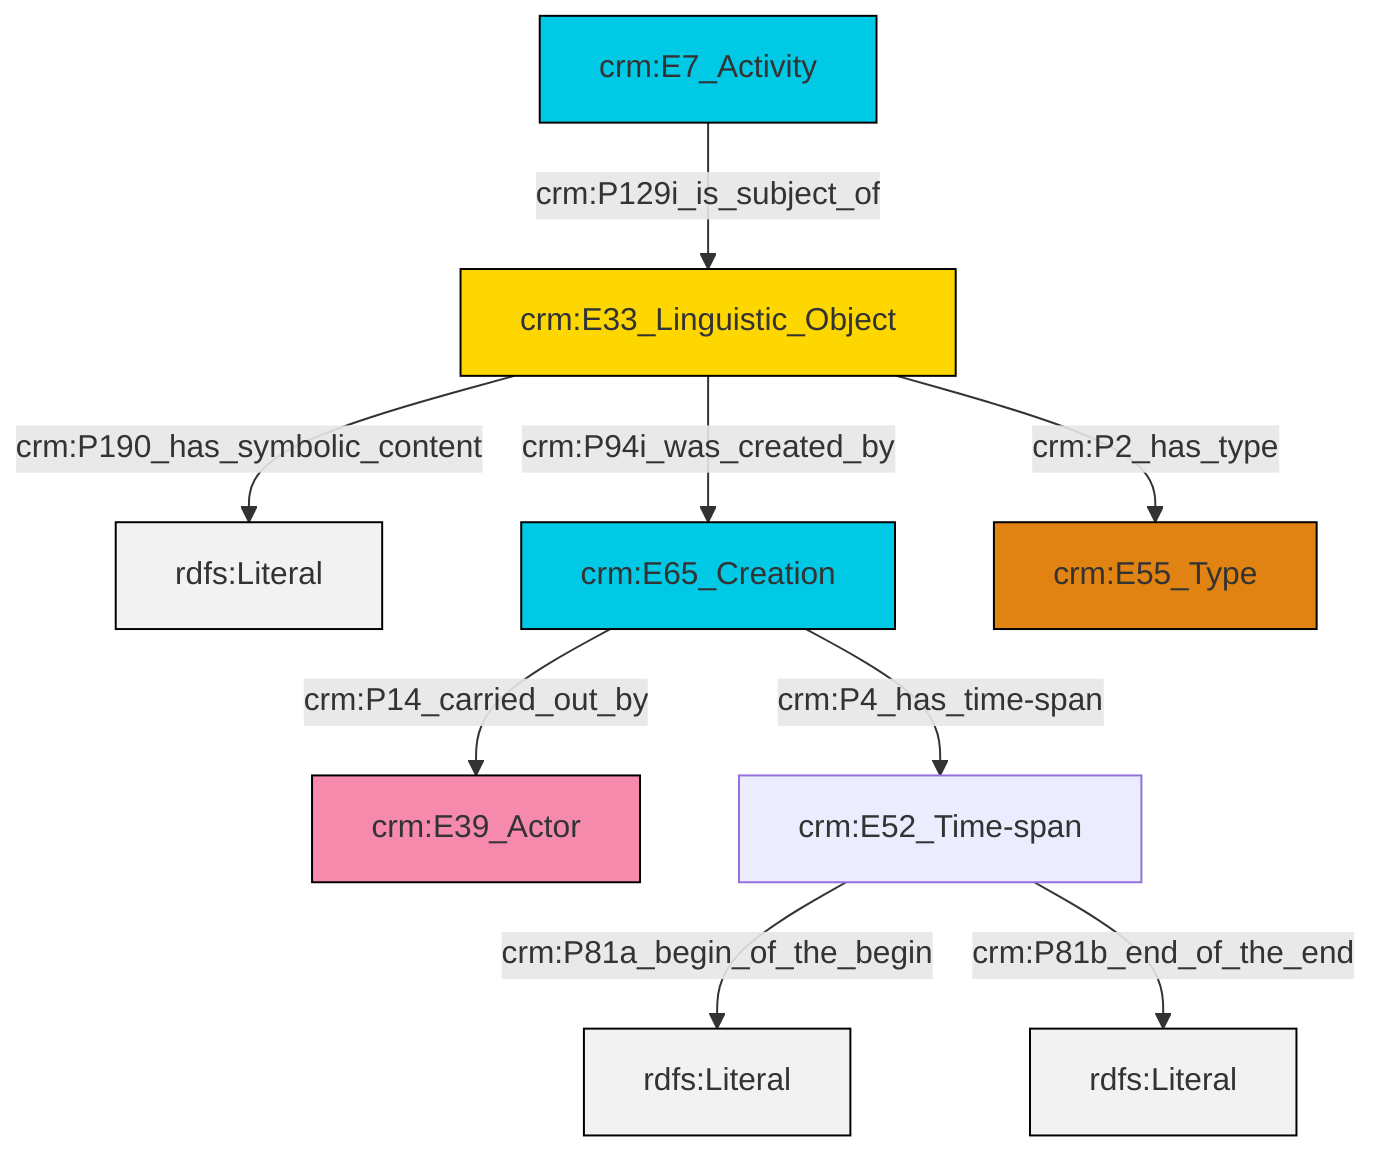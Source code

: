 graph TD
classDef Literal fill:#f2f2f2,stroke:#000000;
classDef CRM_Entity fill:#FFFFFF,stroke:#000000;
classDef Temporal_Entity fill:#00C9E6, stroke:#000000;
classDef Type fill:#E18312, stroke:#000000;
classDef Time-Span fill:#2C9C91, stroke:#000000;
classDef Appellation fill:#FFEB7F, stroke:#000000;
classDef Place fill:#008836, stroke:#000000;
classDef Persistent_Item fill:#B266B2, stroke:#000000;
classDef Conceptual_Object fill:#FFD700, stroke:#000000;
classDef Physical_Thing fill:#D2B48C, stroke:#000000;
classDef Actor fill:#f58aad, stroke:#000000;
classDef PC_Classes fill:#4ce600, stroke:#000000;
classDef Multi fill:#cccccc,stroke:#000000;

0["crm:E33_Linguistic_Object"]:::Conceptual_Object -->|crm:P190_has_symbolic_content| 1[rdfs:Literal]:::Literal
0["crm:E33_Linguistic_Object"]:::Conceptual_Object -->|crm:P94i_was_created_by| 2["crm:E65_Creation"]:::Temporal_Entity
0["crm:E33_Linguistic_Object"]:::Conceptual_Object -->|crm:P2_has_type| 3["crm:E55_Type"]:::Type
5["crm:E7_Activity"]:::Temporal_Entity -->|crm:P129i_is_subject_of| 0["crm:E33_Linguistic_Object"]:::Conceptual_Object
2["crm:E65_Creation"]:::Temporal_Entity -->|crm:P14_carried_out_by| 6["crm:E39_Actor"]:::Actor
7["crm:E52_Time-span"]:::Default -->|crm:P81a_begin_of_the_begin| 8[rdfs:Literal]:::Literal
7["crm:E52_Time-span"]:::Default -->|crm:P81b_end_of_the_end| 9[rdfs:Literal]:::Literal
2["crm:E65_Creation"]:::Temporal_Entity -->|crm:P4_has_time-span| 7["crm:E52_Time-span"]:::Default